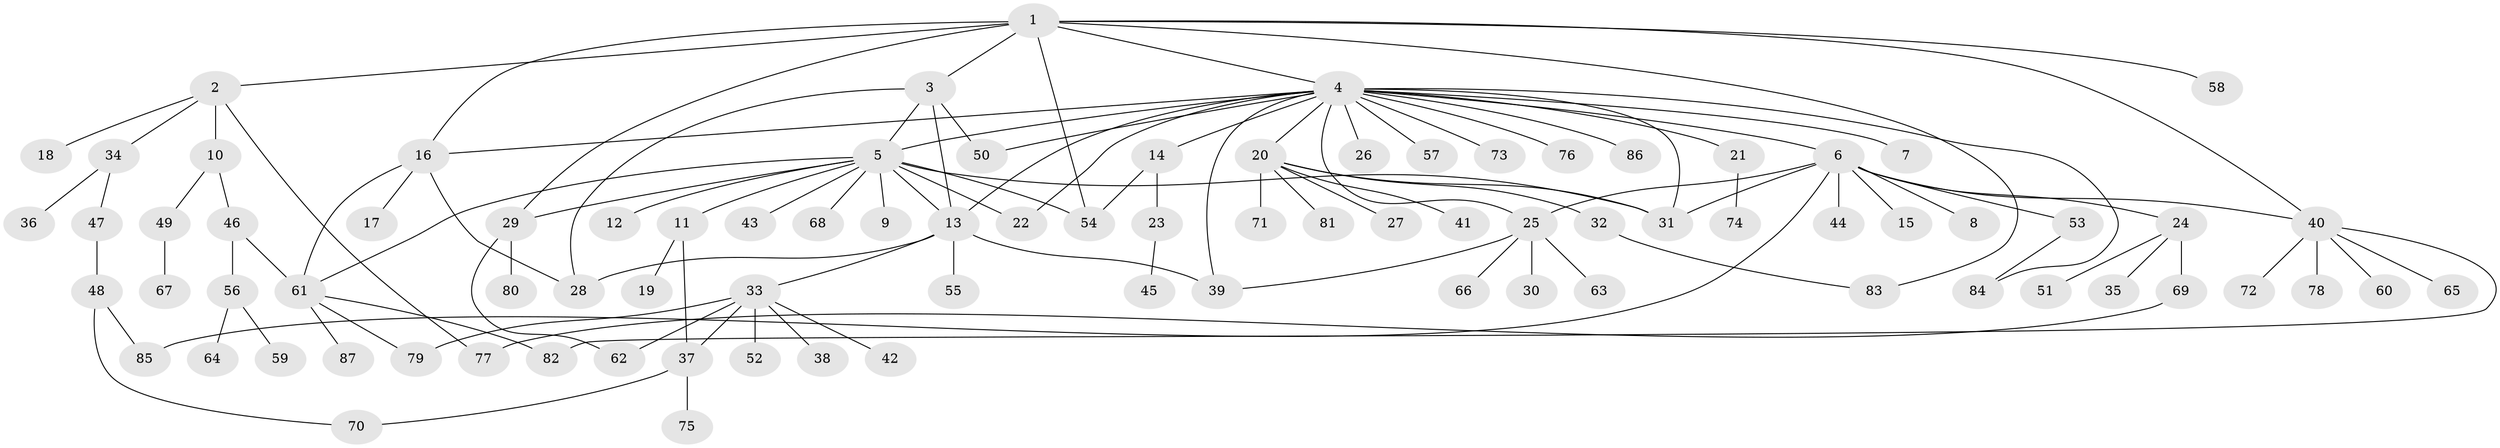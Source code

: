 // original degree distribution, {10: 0.008130081300813009, 6: 0.016260162601626018, 4: 0.04065040650406504, 21: 0.008130081300813009, 14: 0.008130081300813009, 11: 0.008130081300813009, 1: 0.5447154471544715, 2: 0.17886178861788618, 3: 0.11382113821138211, 8: 0.032520325203252036, 5: 0.024390243902439025, 7: 0.016260162601626018}
// Generated by graph-tools (version 1.1) at 2025/50/03/04/25 22:50:17]
// undirected, 87 vertices, 115 edges
graph export_dot {
  node [color=gray90,style=filled];
  1;
  2;
  3;
  4;
  5;
  6;
  7;
  8;
  9;
  10;
  11;
  12;
  13;
  14;
  15;
  16;
  17;
  18;
  19;
  20;
  21;
  22;
  23;
  24;
  25;
  26;
  27;
  28;
  29;
  30;
  31;
  32;
  33;
  34;
  35;
  36;
  37;
  38;
  39;
  40;
  41;
  42;
  43;
  44;
  45;
  46;
  47;
  48;
  49;
  50;
  51;
  52;
  53;
  54;
  55;
  56;
  57;
  58;
  59;
  60;
  61;
  62;
  63;
  64;
  65;
  66;
  67;
  68;
  69;
  70;
  71;
  72;
  73;
  74;
  75;
  76;
  77;
  78;
  79;
  80;
  81;
  82;
  83;
  84;
  85;
  86;
  87;
  1 -- 2 [weight=1.0];
  1 -- 3 [weight=1.0];
  1 -- 4 [weight=1.0];
  1 -- 16 [weight=1.0];
  1 -- 29 [weight=1.0];
  1 -- 40 [weight=1.0];
  1 -- 54 [weight=1.0];
  1 -- 58 [weight=1.0];
  1 -- 83 [weight=1.0];
  2 -- 10 [weight=1.0];
  2 -- 18 [weight=1.0];
  2 -- 34 [weight=1.0];
  2 -- 77 [weight=1.0];
  3 -- 5 [weight=1.0];
  3 -- 13 [weight=1.0];
  3 -- 28 [weight=1.0];
  3 -- 50 [weight=1.0];
  4 -- 5 [weight=1.0];
  4 -- 6 [weight=1.0];
  4 -- 7 [weight=1.0];
  4 -- 13 [weight=1.0];
  4 -- 14 [weight=1.0];
  4 -- 16 [weight=1.0];
  4 -- 20 [weight=1.0];
  4 -- 21 [weight=1.0];
  4 -- 22 [weight=1.0];
  4 -- 25 [weight=1.0];
  4 -- 26 [weight=1.0];
  4 -- 31 [weight=1.0];
  4 -- 39 [weight=1.0];
  4 -- 50 [weight=1.0];
  4 -- 57 [weight=1.0];
  4 -- 73 [weight=1.0];
  4 -- 76 [weight=1.0];
  4 -- 84 [weight=1.0];
  4 -- 86 [weight=1.0];
  5 -- 9 [weight=1.0];
  5 -- 11 [weight=1.0];
  5 -- 12 [weight=1.0];
  5 -- 13 [weight=1.0];
  5 -- 22 [weight=1.0];
  5 -- 29 [weight=1.0];
  5 -- 31 [weight=1.0];
  5 -- 43 [weight=1.0];
  5 -- 54 [weight=1.0];
  5 -- 61 [weight=1.0];
  5 -- 68 [weight=1.0];
  6 -- 8 [weight=1.0];
  6 -- 15 [weight=1.0];
  6 -- 24 [weight=1.0];
  6 -- 25 [weight=1.0];
  6 -- 31 [weight=1.0];
  6 -- 40 [weight=1.0];
  6 -- 44 [weight=1.0];
  6 -- 53 [weight=1.0];
  6 -- 85 [weight=1.0];
  10 -- 46 [weight=1.0];
  10 -- 49 [weight=1.0];
  11 -- 19 [weight=1.0];
  11 -- 37 [weight=1.0];
  13 -- 28 [weight=1.0];
  13 -- 33 [weight=1.0];
  13 -- 39 [weight=1.0];
  13 -- 55 [weight=1.0];
  14 -- 23 [weight=1.0];
  14 -- 54 [weight=1.0];
  16 -- 17 [weight=1.0];
  16 -- 28 [weight=1.0];
  16 -- 61 [weight=1.0];
  20 -- 27 [weight=1.0];
  20 -- 31 [weight=1.0];
  20 -- 32 [weight=1.0];
  20 -- 41 [weight=1.0];
  20 -- 71 [weight=1.0];
  20 -- 81 [weight=1.0];
  21 -- 74 [weight=1.0];
  23 -- 45 [weight=1.0];
  24 -- 35 [weight=1.0];
  24 -- 51 [weight=1.0];
  24 -- 69 [weight=1.0];
  25 -- 30 [weight=1.0];
  25 -- 39 [weight=1.0];
  25 -- 63 [weight=1.0];
  25 -- 66 [weight=1.0];
  29 -- 62 [weight=1.0];
  29 -- 80 [weight=1.0];
  32 -- 83 [weight=1.0];
  33 -- 37 [weight=1.0];
  33 -- 38 [weight=1.0];
  33 -- 42 [weight=1.0];
  33 -- 52 [weight=1.0];
  33 -- 62 [weight=1.0];
  33 -- 79 [weight=1.0];
  34 -- 36 [weight=1.0];
  34 -- 47 [weight=1.0];
  37 -- 70 [weight=1.0];
  37 -- 75 [weight=1.0];
  40 -- 60 [weight=1.0];
  40 -- 65 [weight=1.0];
  40 -- 72 [weight=1.0];
  40 -- 78 [weight=1.0];
  40 -- 82 [weight=1.0];
  46 -- 56 [weight=1.0];
  46 -- 61 [weight=1.0];
  47 -- 48 [weight=1.0];
  48 -- 70 [weight=1.0];
  48 -- 85 [weight=1.0];
  49 -- 67 [weight=1.0];
  53 -- 84 [weight=1.0];
  56 -- 59 [weight=1.0];
  56 -- 64 [weight=1.0];
  61 -- 79 [weight=1.0];
  61 -- 82 [weight=1.0];
  61 -- 87 [weight=1.0];
  69 -- 77 [weight=1.0];
}
